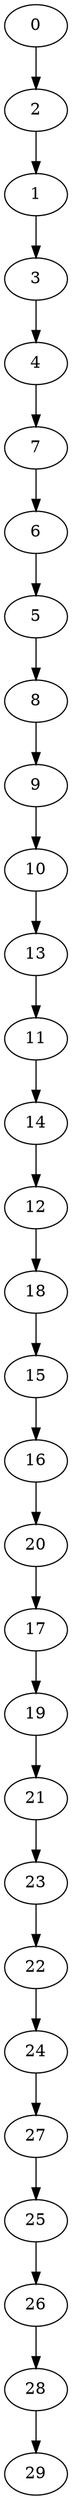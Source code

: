 digraph my_graph {
0;
2;
1;
3;
4;
7;
6;
5;
8;
9;
10;
13;
11;
14;
12;
18;
15;
16;
20;
17;
19;
21;
23;
22;
24;
27;
25;
26;
28;
29;
0->2
2->1
1->3
3->4
4->7
7->6
6->5
5->8
8->9
9->10
10->13
13->11
11->14
14->12
12->18
18->15
15->16
16->20
20->17
17->19
19->21
21->23
23->22
22->24
24->27
27->25
25->26
26->28
28->29
}
